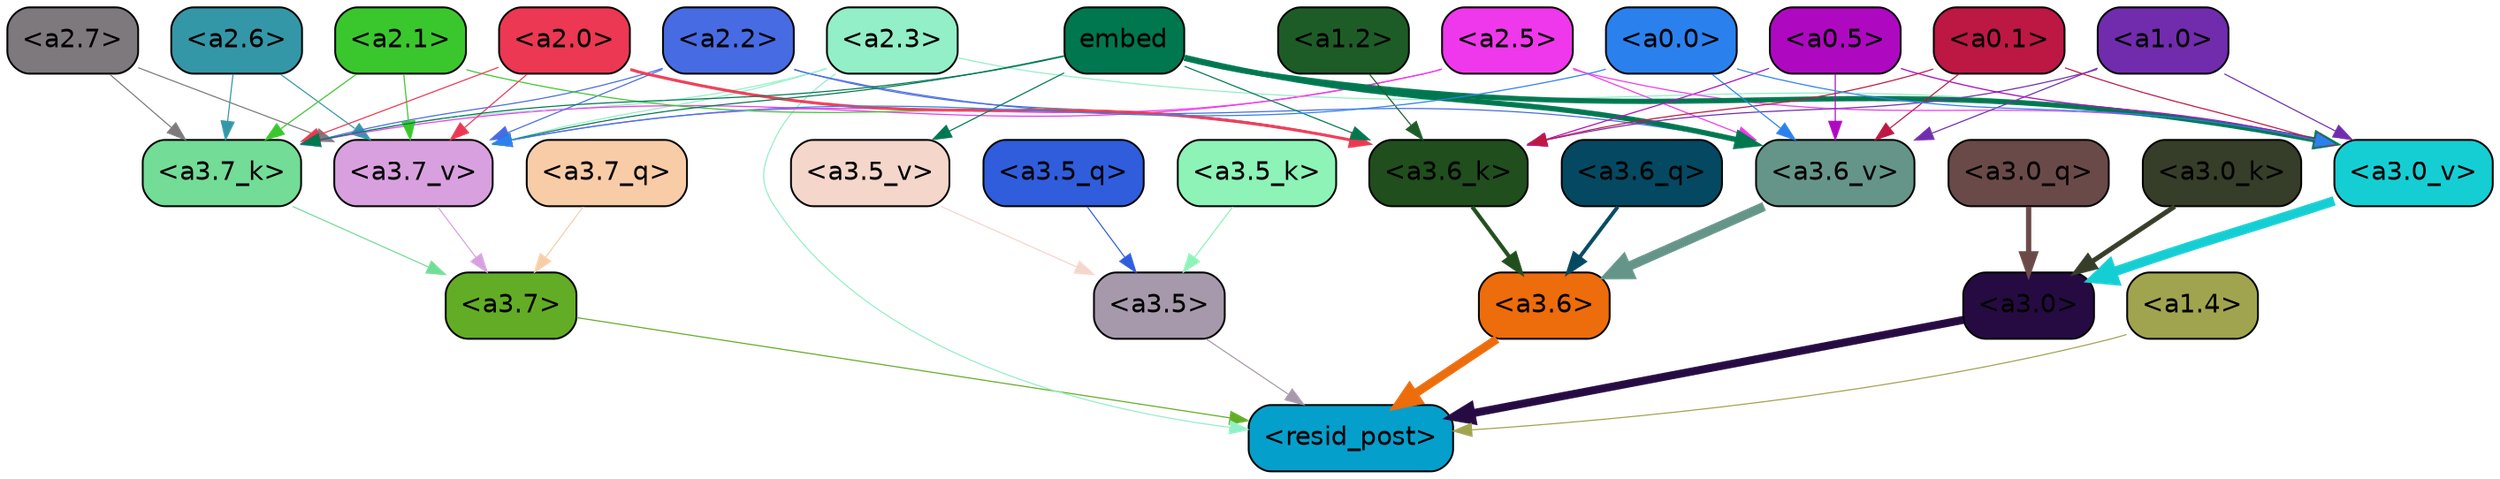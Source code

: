 strict digraph "" {
	graph [bgcolor=transparent,
		layout=dot,
		overlap=false,
		splines=true
	];
	"<a3.7>"	[color=black,
		fillcolor="#62ad25",
		fontname=Helvetica,
		shape=box,
		style="filled, rounded"];
	"<resid_post>"	[color=black,
		fillcolor="#059fcc",
		fontname=Helvetica,
		shape=box,
		style="filled, rounded"];
	"<a3.7>" -> "<resid_post>"	[color="#62ad25",
		penwidth=0.6];
	"<a3.6>"	[color=black,
		fillcolor="#ed6c0c",
		fontname=Helvetica,
		shape=box,
		style="filled, rounded"];
	"<a3.6>" -> "<resid_post>"	[color="#ed6c0c",
		penwidth=4.648244500160217];
	"<a3.5>"	[color=black,
		fillcolor="#a699ab",
		fontname=Helvetica,
		shape=box,
		style="filled, rounded"];
	"<a3.5>" -> "<resid_post>"	[color="#a699ab",
		penwidth=0.6];
	"<a3.0>"	[color=black,
		fillcolor="#260b42",
		fontname=Helvetica,
		shape=box,
		style="filled, rounded"];
	"<a3.0>" -> "<resid_post>"	[color="#260b42",
		penwidth=4.3288813829422];
	"<a2.3>"	[color=black,
		fillcolor="#92efc7",
		fontname=Helvetica,
		shape=box,
		style="filled, rounded"];
	"<a2.3>" -> "<resid_post>"	[color="#92efc7",
		penwidth=0.6];
	"<a3.7_k>"	[color=black,
		fillcolor="#73dc97",
		fontname=Helvetica,
		shape=box,
		style="filled, rounded"];
	"<a2.3>" -> "<a3.7_k>"	[color="#92efc7",
		penwidth=0.6];
	"<a3.7_v>"	[color=black,
		fillcolor="#d9a0df",
		fontname=Helvetica,
		shape=box,
		style="filled, rounded"];
	"<a2.3>" -> "<a3.7_v>"	[color="#92efc7",
		penwidth=0.6];
	"<a3.0_v>"	[color=black,
		fillcolor="#15ced3",
		fontname=Helvetica,
		shape=box,
		style="filled, rounded"];
	"<a2.3>" -> "<a3.0_v>"	[color="#92efc7",
		penwidth=0.6];
	"<a1.4>"	[color=black,
		fillcolor="#a0a44f",
		fontname=Helvetica,
		shape=box,
		style="filled, rounded"];
	"<a1.4>" -> "<resid_post>"	[color="#a0a44f",
		penwidth=0.6];
	"<a3.7_q>"	[color=black,
		fillcolor="#f9cca8",
		fontname=Helvetica,
		shape=box,
		style="filled, rounded"];
	"<a3.7_q>" -> "<a3.7>"	[color="#f9cca8",
		penwidth=0.6];
	"<a3.6_q>"	[color=black,
		fillcolor="#044961",
		fontname=Helvetica,
		shape=box,
		style="filled, rounded"];
	"<a3.6_q>" -> "<a3.6>"	[color="#044961",
		penwidth=2.03758105635643];
	"<a3.5_q>"	[color=black,
		fillcolor="#2f5ddc",
		fontname=Helvetica,
		shape=box,
		style="filled, rounded"];
	"<a3.5_q>" -> "<a3.5>"	[color="#2f5ddc",
		penwidth=0.6];
	"<a3.0_q>"	[color=black,
		fillcolor="#6a4a48",
		fontname=Helvetica,
		shape=box,
		style="filled, rounded"];
	"<a3.0_q>" -> "<a3.0>"	[color="#6a4a48",
		penwidth=2.8638100624084473];
	"<a3.7_k>" -> "<a3.7>"	[color="#73dc97",
		penwidth=0.6];
	"<a3.6_k>"	[color=black,
		fillcolor="#204e1d",
		fontname=Helvetica,
		shape=box,
		style="filled, rounded"];
	"<a3.6_k>" -> "<a3.6>"	[color="#204e1d",
		penwidth=2.174198240041733];
	"<a3.5_k>"	[color=black,
		fillcolor="#8df3b7",
		fontname=Helvetica,
		shape=box,
		style="filled, rounded"];
	"<a3.5_k>" -> "<a3.5>"	[color="#8df3b7",
		penwidth=0.6];
	"<a3.0_k>"	[color=black,
		fillcolor="#363d28",
		fontname=Helvetica,
		shape=box,
		style="filled, rounded"];
	"<a3.0_k>" -> "<a3.0>"	[color="#363d28",
		penwidth=2.6274144649505615];
	"<a3.7_v>" -> "<a3.7>"	[color="#d9a0df",
		penwidth=0.6];
	"<a3.6_v>"	[color=black,
		fillcolor="#659588",
		fontname=Helvetica,
		shape=box,
		style="filled, rounded"];
	"<a3.6_v>" -> "<a3.6>"	[color="#659588",
		penwidth=5.002329230308533];
	"<a3.5_v>"	[color=black,
		fillcolor="#f4d6ca",
		fontname=Helvetica,
		shape=box,
		style="filled, rounded"];
	"<a3.5_v>" -> "<a3.5>"	[color="#f4d6ca",
		penwidth=0.6];
	"<a3.0_v>" -> "<a3.0>"	[color="#15ced3",
		penwidth=5.188832879066467];
	"<a2.7>"	[color=black,
		fillcolor="#7e797c",
		fontname=Helvetica,
		shape=box,
		style="filled, rounded"];
	"<a2.7>" -> "<a3.7_k>"	[color="#7e797c",
		penwidth=0.6];
	"<a2.7>" -> "<a3.7_v>"	[color="#7e797c",
		penwidth=0.6];
	"<a2.6>"	[color=black,
		fillcolor="#3497a7",
		fontname=Helvetica,
		shape=box,
		style="filled, rounded"];
	"<a2.6>" -> "<a3.7_k>"	[color="#3497a7",
		penwidth=0.6];
	"<a2.6>" -> "<a3.7_v>"	[color="#3497a7",
		penwidth=0.6];
	"<a2.5>"	[color=black,
		fillcolor="#ef38eb",
		fontname=Helvetica,
		shape=box,
		style="filled, rounded"];
	"<a2.5>" -> "<a3.7_k>"	[color="#ef38eb",
		penwidth=0.6];
	"<a2.5>" -> "<a3.7_v>"	[color="#ef38eb",
		penwidth=0.6];
	"<a2.5>" -> "<a3.6_v>"	[color="#ef38eb",
		penwidth=0.6];
	"<a2.5>" -> "<a3.0_v>"	[color="#ef38eb",
		penwidth=0.6];
	"<a2.2>"	[color=black,
		fillcolor="#476be2",
		fontname=Helvetica,
		shape=box,
		style="filled, rounded"];
	"<a2.2>" -> "<a3.7_k>"	[color="#476be2",
		penwidth=0.6];
	"<a2.2>" -> "<a3.6_k>"	[color="#476be2",
		penwidth=0.6];
	"<a2.2>" -> "<a3.7_v>"	[color="#476be2",
		penwidth=0.6];
	"<a2.2>" -> "<a3.6_v>"	[color="#476be2",
		penwidth=0.6];
	"<a2.1>"	[color=black,
		fillcolor="#3ac72d",
		fontname=Helvetica,
		shape=box,
		style="filled, rounded"];
	"<a2.1>" -> "<a3.7_k>"	[color="#3ac72d",
		penwidth=0.6];
	"<a2.1>" -> "<a3.6_k>"	[color="#3ac72d",
		penwidth=0.6];
	"<a2.1>" -> "<a3.7_v>"	[color="#3ac72d",
		penwidth=0.6];
	"<a2.0>"	[color=black,
		fillcolor="#ec3852",
		fontname=Helvetica,
		shape=box,
		style="filled, rounded"];
	"<a2.0>" -> "<a3.7_k>"	[color="#ec3852",
		penwidth=0.6];
	"<a2.0>" -> "<a3.6_k>"	[color="#ec3852",
		penwidth=1.5717863738536835];
	"<a2.0>" -> "<a3.7_v>"	[color="#ec3852",
		penwidth=0.6];
	embed	[color=black,
		fillcolor="#00774f",
		fontname=Helvetica,
		shape=box,
		style="filled, rounded"];
	embed -> "<a3.7_k>"	[color="#00774f",
		penwidth=0.6];
	embed -> "<a3.6_k>"	[color="#00774f",
		penwidth=0.6];
	embed -> "<a3.7_v>"	[color="#00774f",
		penwidth=0.6];
	embed -> "<a3.6_v>"	[color="#00774f",
		penwidth=2.882729172706604];
	embed -> "<a3.5_v>"	[color="#00774f",
		penwidth=0.6];
	embed -> "<a3.0_v>"	[color="#00774f",
		penwidth=2.812090039253235];
	"<a1.2>"	[color=black,
		fillcolor="#1e5c27",
		fontname=Helvetica,
		shape=box,
		style="filled, rounded"];
	"<a1.2>" -> "<a3.6_k>"	[color="#1e5c27",
		penwidth=0.6];
	"<a1.0>"	[color=black,
		fillcolor="#702cad",
		fontname=Helvetica,
		shape=box,
		style="filled, rounded"];
	"<a1.0>" -> "<a3.6_k>"	[color="#702cad",
		penwidth=0.6];
	"<a1.0>" -> "<a3.6_v>"	[color="#702cad",
		penwidth=0.6];
	"<a1.0>" -> "<a3.0_v>"	[color="#702cad",
		penwidth=0.6];
	"<a0.5>"	[color=black,
		fillcolor="#ae09c1",
		fontname=Helvetica,
		shape=box,
		style="filled, rounded"];
	"<a0.5>" -> "<a3.6_k>"	[color="#ae09c1",
		penwidth=0.6];
	"<a0.5>" -> "<a3.6_v>"	[color="#ae09c1",
		penwidth=0.6];
	"<a0.5>" -> "<a3.0_v>"	[color="#ae09c1",
		penwidth=0.6281400918960571];
	"<a0.1>"	[color=black,
		fillcolor="#bd1744",
		fontname=Helvetica,
		shape=box,
		style="filled, rounded"];
	"<a0.1>" -> "<a3.6_k>"	[color="#bd1744",
		penwidth=0.6];
	"<a0.1>" -> "<a3.6_v>"	[color="#bd1744",
		penwidth=0.6];
	"<a0.1>" -> "<a3.0_v>"	[color="#bd1744",
		penwidth=0.6];
	"<a0.0>"	[color=black,
		fillcolor="#2a81ee",
		fontname=Helvetica,
		shape=box,
		style="filled, rounded"];
	"<a0.0>" -> "<a3.7_v>"	[color="#2a81ee",
		penwidth=0.6];
	"<a0.0>" -> "<a3.6_v>"	[color="#2a81ee",
		penwidth=0.6];
	"<a0.0>" -> "<a3.0_v>"	[color="#2a81ee",
		penwidth=0.6];
}

